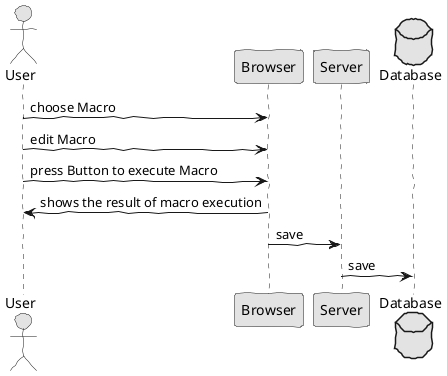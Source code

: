 @startuml  analysis2_dm.png
skinparam handwritten true
skinparam monochrome true
skinparam packageStyle rect
skinparam defaultFontName FG Virgil
skinparam shadowing false

actor User

User -> Browser : choose Macro

User -> Browser : edit Macro

User -> Browser : press Button to execute Macro

Browser -> User : shows the result of macro execution

Browser -> Server : save

database Database 

Server -> Database : save

@enduml